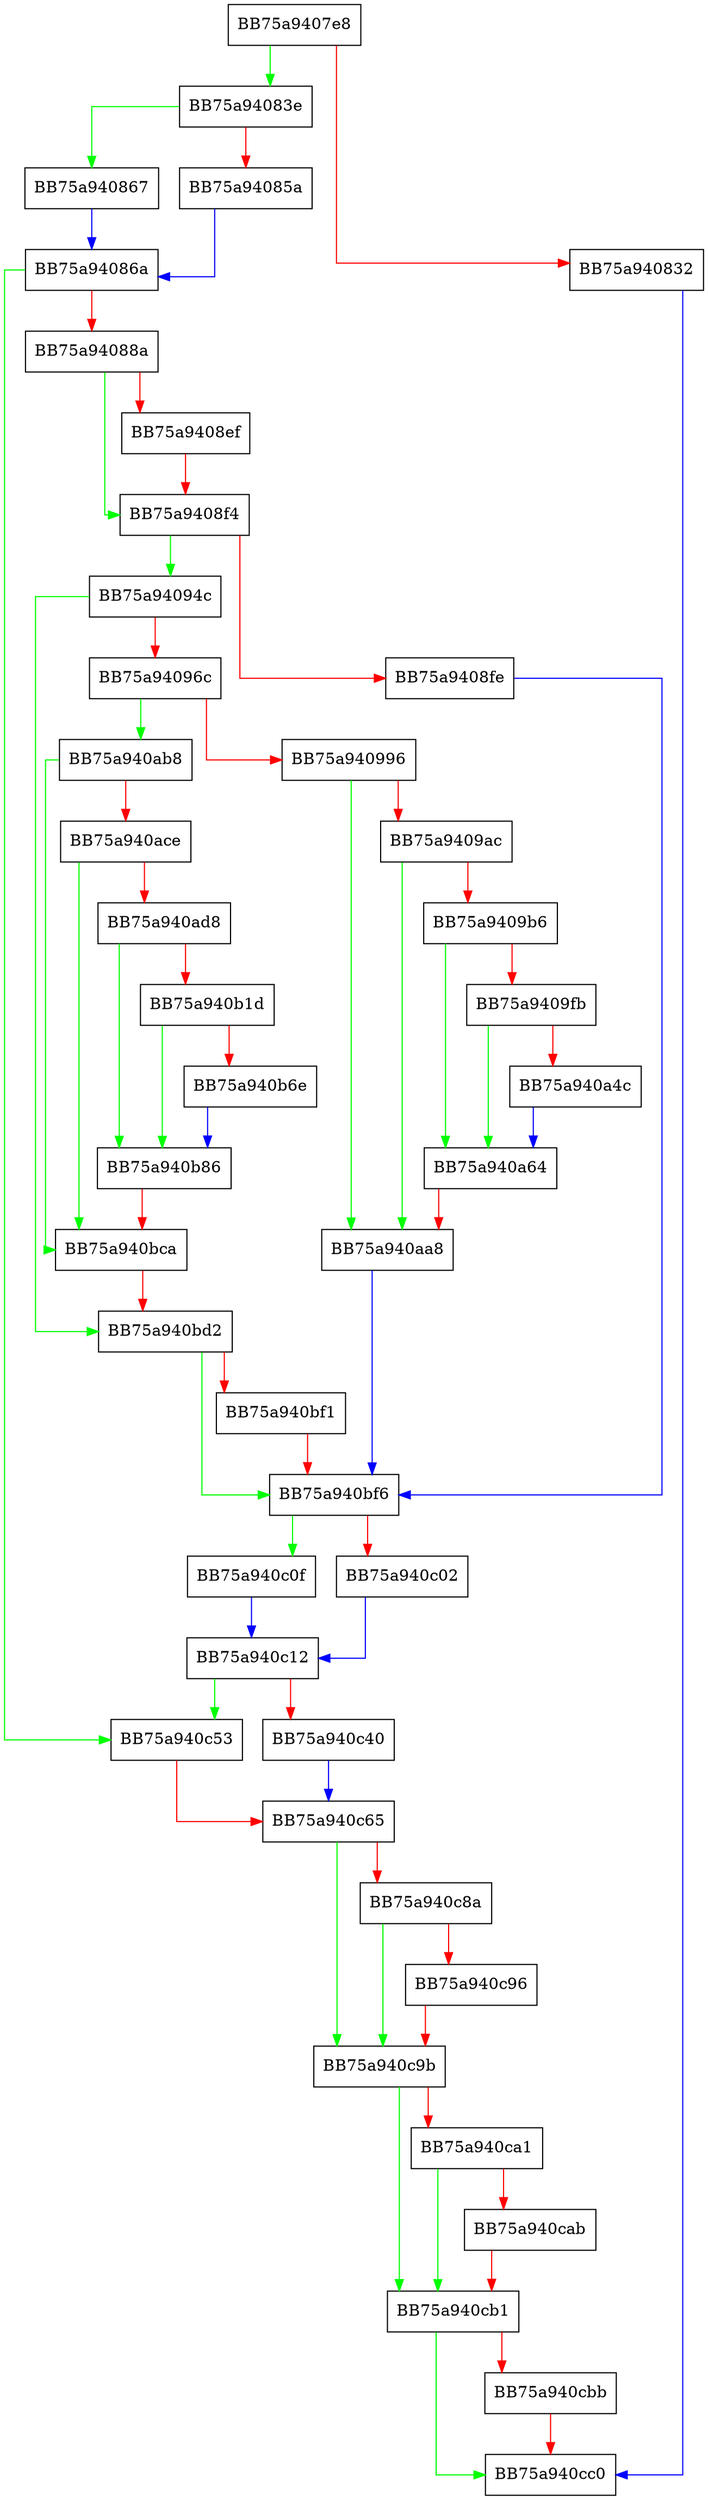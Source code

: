digraph find_or_load_static_cfi_model {
  node [shape="box"];
  graph [splines=ortho];
  BB75a9407e8 -> BB75a94083e [color="green"];
  BB75a9407e8 -> BB75a940832 [color="red"];
  BB75a940832 -> BB75a940cc0 [color="blue"];
  BB75a94083e -> BB75a940867 [color="green"];
  BB75a94083e -> BB75a94085a [color="red"];
  BB75a94085a -> BB75a94086a [color="blue"];
  BB75a940867 -> BB75a94086a [color="blue"];
  BB75a94086a -> BB75a940c53 [color="green"];
  BB75a94086a -> BB75a94088a [color="red"];
  BB75a94088a -> BB75a9408f4 [color="green"];
  BB75a94088a -> BB75a9408ef [color="red"];
  BB75a9408ef -> BB75a9408f4 [color="red"];
  BB75a9408f4 -> BB75a94094c [color="green"];
  BB75a9408f4 -> BB75a9408fe [color="red"];
  BB75a9408fe -> BB75a940bf6 [color="blue"];
  BB75a94094c -> BB75a940bd2 [color="green"];
  BB75a94094c -> BB75a94096c [color="red"];
  BB75a94096c -> BB75a940ab8 [color="green"];
  BB75a94096c -> BB75a940996 [color="red"];
  BB75a940996 -> BB75a940aa8 [color="green"];
  BB75a940996 -> BB75a9409ac [color="red"];
  BB75a9409ac -> BB75a940aa8 [color="green"];
  BB75a9409ac -> BB75a9409b6 [color="red"];
  BB75a9409b6 -> BB75a940a64 [color="green"];
  BB75a9409b6 -> BB75a9409fb [color="red"];
  BB75a9409fb -> BB75a940a64 [color="green"];
  BB75a9409fb -> BB75a940a4c [color="red"];
  BB75a940a4c -> BB75a940a64 [color="blue"];
  BB75a940a64 -> BB75a940aa8 [color="red"];
  BB75a940aa8 -> BB75a940bf6 [color="blue"];
  BB75a940ab8 -> BB75a940bca [color="green"];
  BB75a940ab8 -> BB75a940ace [color="red"];
  BB75a940ace -> BB75a940bca [color="green"];
  BB75a940ace -> BB75a940ad8 [color="red"];
  BB75a940ad8 -> BB75a940b86 [color="green"];
  BB75a940ad8 -> BB75a940b1d [color="red"];
  BB75a940b1d -> BB75a940b86 [color="green"];
  BB75a940b1d -> BB75a940b6e [color="red"];
  BB75a940b6e -> BB75a940b86 [color="blue"];
  BB75a940b86 -> BB75a940bca [color="red"];
  BB75a940bca -> BB75a940bd2 [color="red"];
  BB75a940bd2 -> BB75a940bf6 [color="green"];
  BB75a940bd2 -> BB75a940bf1 [color="red"];
  BB75a940bf1 -> BB75a940bf6 [color="red"];
  BB75a940bf6 -> BB75a940c0f [color="green"];
  BB75a940bf6 -> BB75a940c02 [color="red"];
  BB75a940c02 -> BB75a940c12 [color="blue"];
  BB75a940c0f -> BB75a940c12 [color="blue"];
  BB75a940c12 -> BB75a940c53 [color="green"];
  BB75a940c12 -> BB75a940c40 [color="red"];
  BB75a940c40 -> BB75a940c65 [color="blue"];
  BB75a940c53 -> BB75a940c65 [color="red"];
  BB75a940c65 -> BB75a940c9b [color="green"];
  BB75a940c65 -> BB75a940c8a [color="red"];
  BB75a940c8a -> BB75a940c9b [color="green"];
  BB75a940c8a -> BB75a940c96 [color="red"];
  BB75a940c96 -> BB75a940c9b [color="red"];
  BB75a940c9b -> BB75a940cb1 [color="green"];
  BB75a940c9b -> BB75a940ca1 [color="red"];
  BB75a940ca1 -> BB75a940cb1 [color="green"];
  BB75a940ca1 -> BB75a940cab [color="red"];
  BB75a940cab -> BB75a940cb1 [color="red"];
  BB75a940cb1 -> BB75a940cc0 [color="green"];
  BB75a940cb1 -> BB75a940cbb [color="red"];
  BB75a940cbb -> BB75a940cc0 [color="red"];
}